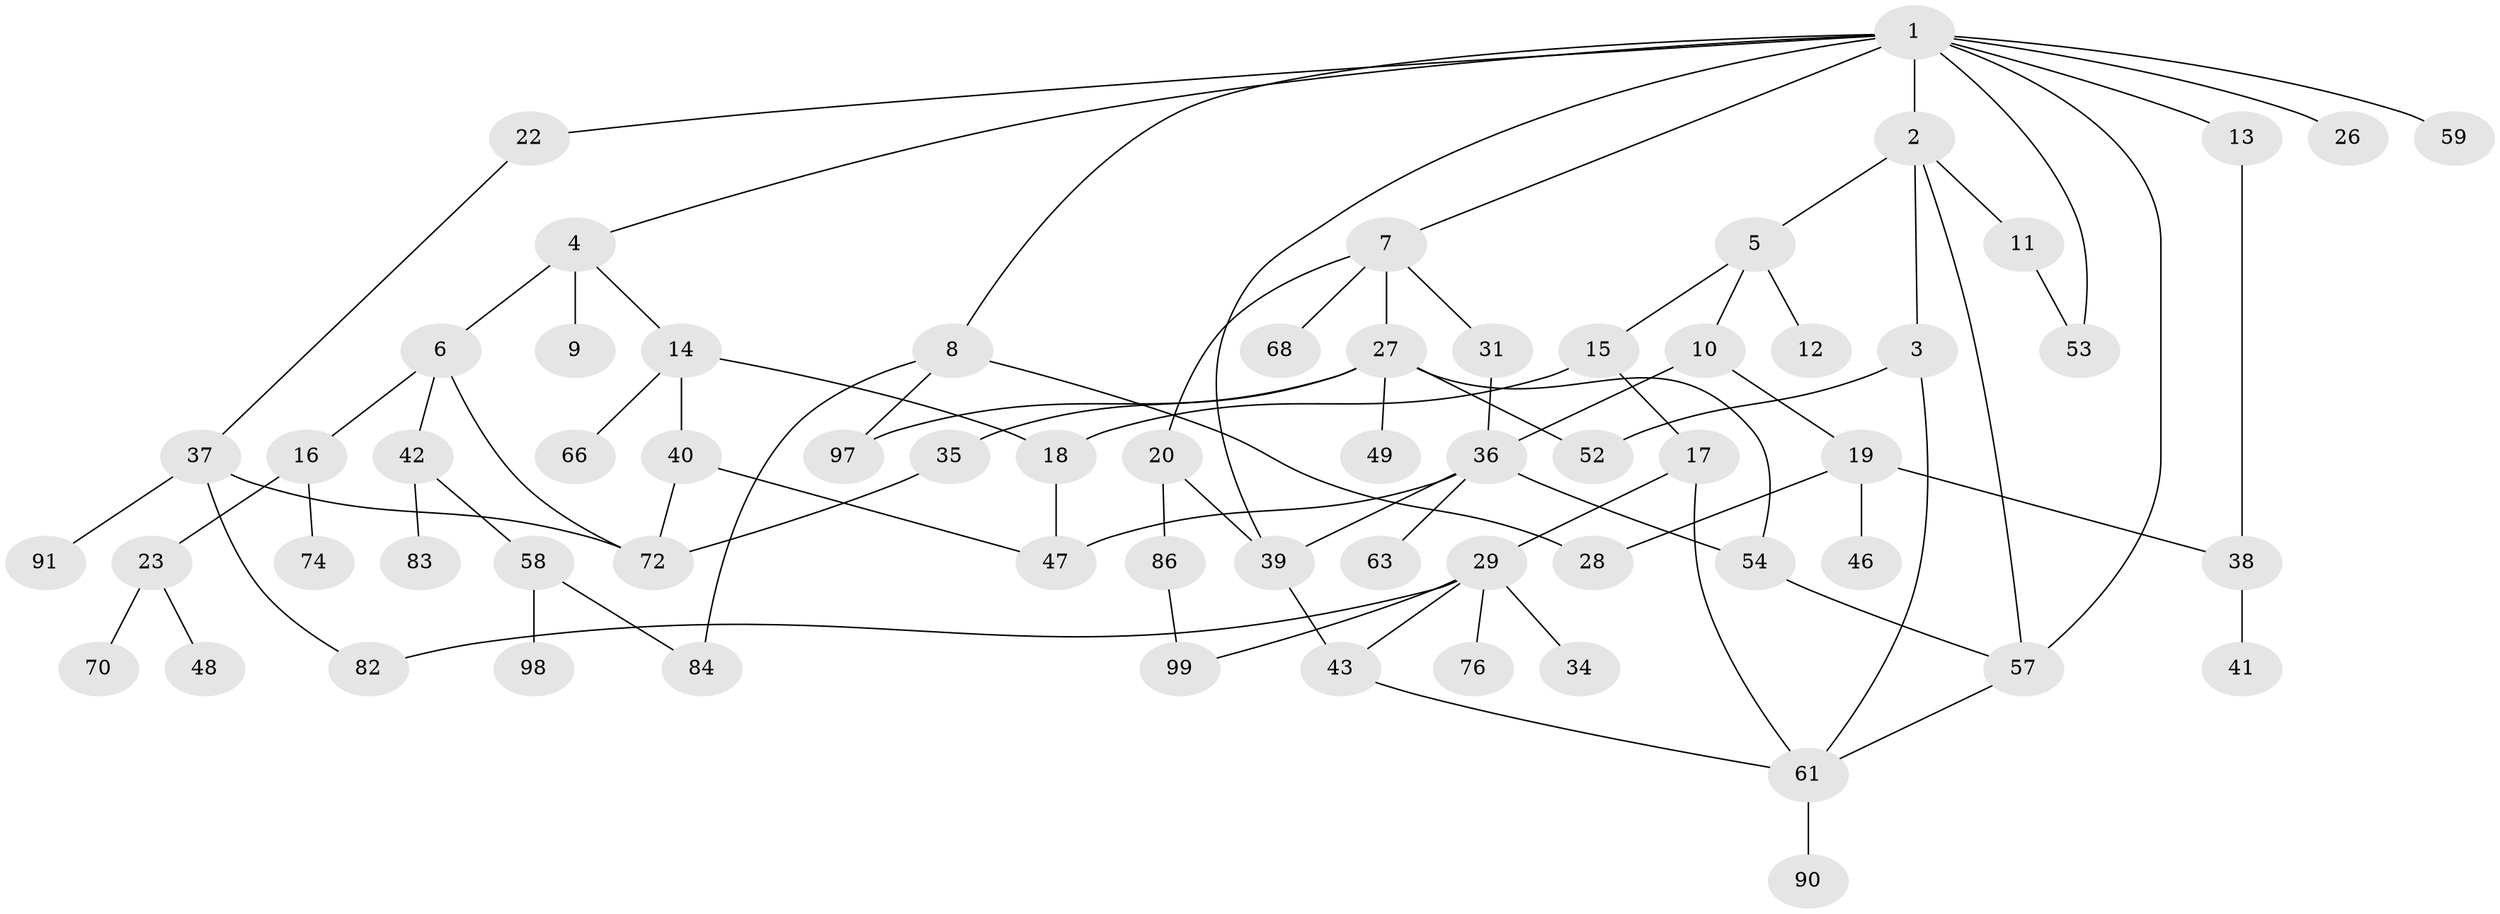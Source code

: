 // original degree distribution, {9: 0.01, 6: 0.01, 3: 0.22, 5: 0.06, 4: 0.11, 2: 0.36, 1: 0.23}
// Generated by graph-tools (version 1.1) at 2025/54/02/21/25 11:54:43]
// undirected, 64 vertices, 87 edges
graph export_dot {
graph [start="1"]
  node [color=gray90,style=filled];
  1 [super="+21"];
  2 [super="+79"];
  3 [super="+71"];
  4 [super="+85"];
  5 [super="+45"];
  6;
  7 [super="+25"];
  8 [super="+96"];
  9;
  10;
  11 [super="+78"];
  12;
  13;
  14 [super="+24"];
  15;
  16 [super="+56"];
  17 [super="+75"];
  18 [super="+44"];
  19 [super="+60"];
  20;
  22;
  23 [super="+33"];
  26;
  27 [super="+30"];
  28;
  29 [super="+32"];
  31 [super="+62"];
  34;
  35;
  36 [super="+55"];
  37 [super="+89"];
  38 [super="+73"];
  39 [super="+87"];
  40 [super="+50"];
  41;
  42 [super="+51"];
  43 [super="+64"];
  46;
  47 [super="+69"];
  48 [super="+80"];
  49 [super="+92"];
  52 [super="+77"];
  53;
  54 [super="+88"];
  57 [super="+67"];
  58 [super="+65"];
  59;
  61 [super="+81"];
  63;
  66;
  68;
  70;
  72 [super="+94"];
  74;
  76;
  82;
  83;
  84 [super="+95"];
  86;
  90 [super="+93"];
  91;
  97;
  98;
  99 [super="+100"];
  1 -- 2;
  1 -- 4;
  1 -- 7;
  1 -- 8;
  1 -- 13;
  1 -- 59;
  1 -- 57;
  1 -- 26;
  1 -- 53;
  1 -- 22;
  1 -- 39;
  2 -- 3;
  2 -- 5;
  2 -- 11;
  2 -- 57;
  3 -- 61;
  3 -- 52;
  4 -- 6;
  4 -- 9 [weight=2];
  4 -- 14;
  5 -- 10;
  5 -- 12;
  5 -- 15;
  6 -- 16;
  6 -- 42;
  6 -- 72;
  7 -- 20;
  7 -- 68;
  7 -- 27;
  7 -- 31;
  8 -- 97;
  8 -- 28;
  8 -- 84;
  10 -- 19;
  10 -- 36;
  11 -- 53;
  13 -- 38;
  14 -- 40;
  14 -- 66;
  14 -- 18;
  15 -- 17;
  15 -- 18;
  16 -- 23;
  16 -- 74;
  17 -- 29;
  17 -- 61;
  18 -- 47;
  19 -- 28;
  19 -- 46;
  19 -- 38;
  20 -- 86;
  20 -- 39;
  22 -- 37;
  23 -- 48;
  23 -- 70;
  27 -- 49;
  27 -- 52;
  27 -- 54;
  27 -- 97;
  27 -- 35;
  29 -- 76;
  29 -- 82;
  29 -- 43;
  29 -- 34;
  29 -- 99;
  31 -- 36;
  35 -- 72;
  36 -- 39;
  36 -- 47;
  36 -- 54;
  36 -- 63;
  37 -- 82;
  37 -- 91;
  37 -- 72;
  38 -- 41;
  39 -- 43 [weight=2];
  40 -- 47;
  40 -- 72;
  42 -- 83;
  42 -- 58;
  43 -- 61;
  54 -- 57;
  57 -- 61;
  58 -- 84;
  58 -- 98;
  61 -- 90;
  86 -- 99;
}
